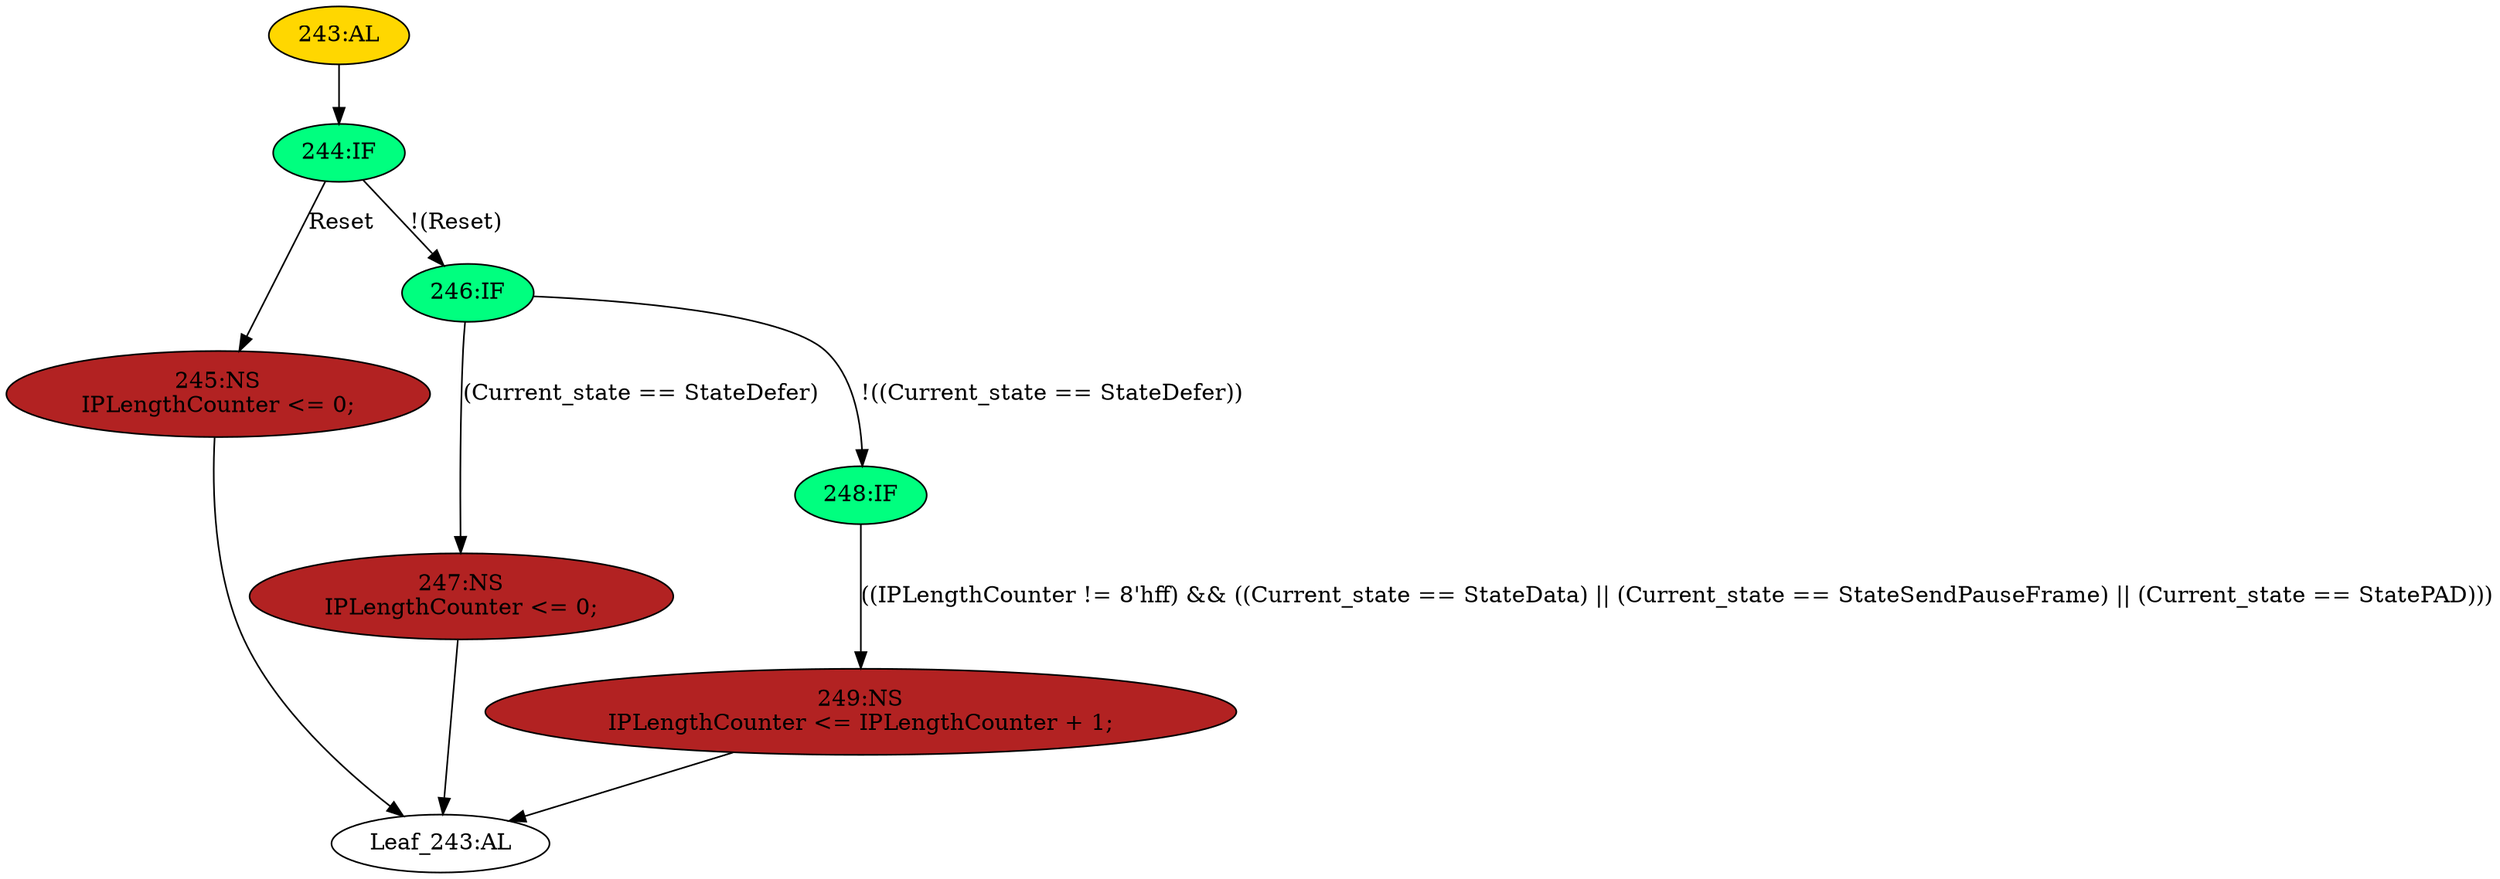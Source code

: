 strict digraph "" {
	node [label="\N"];
	"243:AL"	 [ast="<pyverilog.vparser.ast.Always object at 0x7f104a56cd10>",
		clk_sens=True,
		fillcolor=gold,
		label="243:AL",
		sens="['Clk', 'Reset']",
		statements="[]",
		style=filled,
		typ=Always,
		use_var="['Reset', 'IPLengthCounter', 'Current_state', 'StateDefer', 'StatePAD', 'StateData', 'StateSendPauseFrame']"];
	"244:IF"	 [ast="<pyverilog.vparser.ast.IfStatement object at 0x7f104a56ced0>",
		fillcolor=springgreen,
		label="244:IF",
		statements="[]",
		style=filled,
		typ=IfStatement];
	"243:AL" -> "244:IF"	 [cond="[]",
		lineno=None];
	"245:NS"	 [ast="<pyverilog.vparser.ast.NonblockingSubstitution object at 0x7f104a572990>",
		fillcolor=firebrick,
		label="245:NS
IPLengthCounter <= 0;",
		statements="[<pyverilog.vparser.ast.NonblockingSubstitution object at 0x7f104a572990>]",
		style=filled,
		typ=NonblockingSubstitution];
	"Leaf_243:AL"	 [def_var="['IPLengthCounter']",
		label="Leaf_243:AL"];
	"245:NS" -> "Leaf_243:AL"	 [cond="[]",
		lineno=None];
	"249:NS"	 [ast="<pyverilog.vparser.ast.NonblockingSubstitution object at 0x7f104a572050>",
		fillcolor=firebrick,
		label="249:NS
IPLengthCounter <= IPLengthCounter + 1;",
		statements="[<pyverilog.vparser.ast.NonblockingSubstitution object at 0x7f104a572050>]",
		style=filled,
		typ=NonblockingSubstitution];
	"249:NS" -> "Leaf_243:AL"	 [cond="[]",
		lineno=None];
	"246:IF"	 [ast="<pyverilog.vparser.ast.IfStatement object at 0x7f104a56cf50>",
		fillcolor=springgreen,
		label="246:IF",
		statements="[]",
		style=filled,
		typ=IfStatement];
	"247:NS"	 [ast="<pyverilog.vparser.ast.NonblockingSubstitution object at 0x7f104a572710>",
		fillcolor=firebrick,
		label="247:NS
IPLengthCounter <= 0;",
		statements="[<pyverilog.vparser.ast.NonblockingSubstitution object at 0x7f104a572710>]",
		style=filled,
		typ=NonblockingSubstitution];
	"246:IF" -> "247:NS"	 [cond="['Current_state', 'StateDefer']",
		label="(Current_state == StateDefer)",
		lineno=246];
	"248:IF"	 [ast="<pyverilog.vparser.ast.IfStatement object at 0x7f104a56cf90>",
		fillcolor=springgreen,
		label="248:IF",
		statements="[]",
		style=filled,
		typ=IfStatement];
	"246:IF" -> "248:IF"	 [cond="['Current_state', 'StateDefer']",
		label="!((Current_state == StateDefer))",
		lineno=246];
	"244:IF" -> "245:NS"	 [cond="['Reset']",
		label=Reset,
		lineno=244];
	"244:IF" -> "246:IF"	 [cond="['Reset']",
		label="!(Reset)",
		lineno=244];
	"247:NS" -> "Leaf_243:AL"	 [cond="[]",
		lineno=None];
	"248:IF" -> "249:NS"	 [cond="['IPLengthCounter', 'Current_state', 'StateData', 'Current_state', 'StateSendPauseFrame', 'Current_state', 'StatePAD']",
		label="((IPLengthCounter != 8'hff) && ((Current_state == StateData) || (Current_state == StateSendPauseFrame) || (Current_state == StatePAD)))",
		lineno=248];
}
